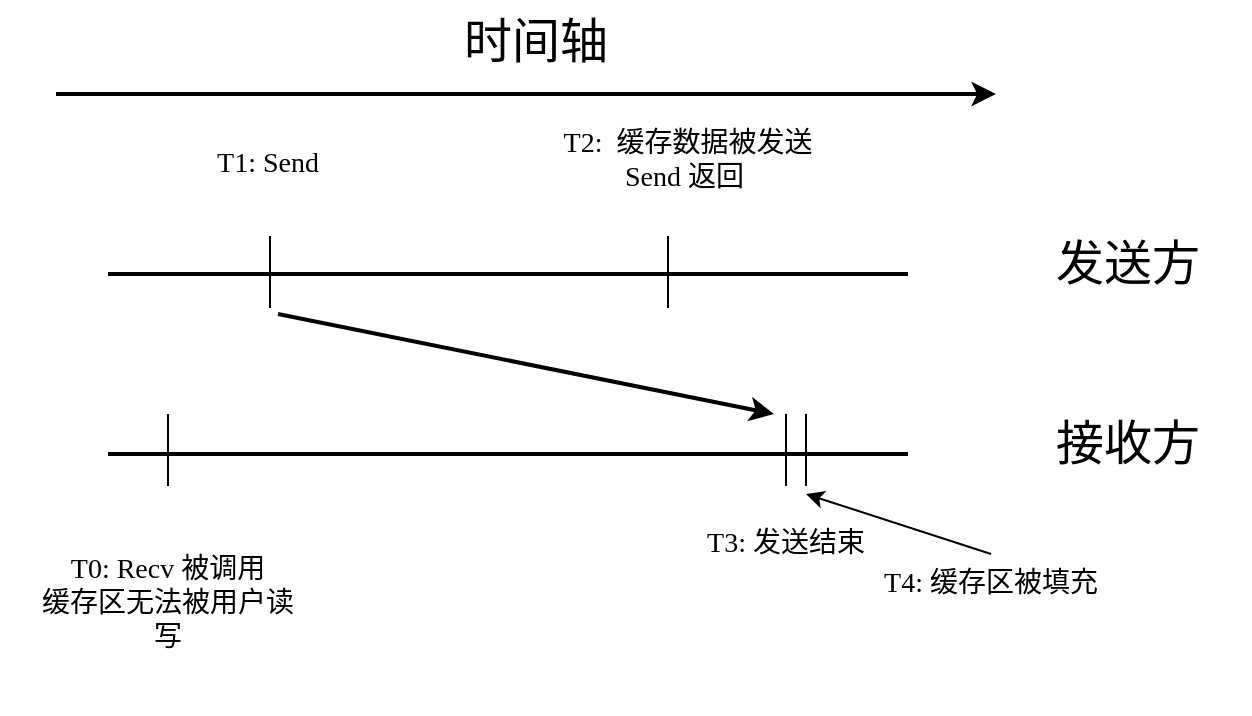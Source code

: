 <mxfile version="22.1.18" type="device">
  <diagram id="7onhE7s8I3OeBTNW9OX0" name="第 1 页">
    <mxGraphModel dx="852" dy="558" grid="0" gridSize="10" guides="1" tooltips="1" connect="1" arrows="1" fold="1" page="1" pageScale="1" pageWidth="827" pageHeight="1169" math="0" shadow="0">
      <root>
        <mxCell id="0" />
        <mxCell id="1" parent="0" />
        <mxCell id="9y_MhZ6LwUl3VcVE7A_6-1" value="" style="rounded=0;whiteSpace=wrap;html=1;strokeColor=none;fillColor=none;" parent="1" vertex="1">
          <mxGeometry x="146" y="103" width="625" height="357" as="geometry" />
        </mxCell>
        <mxCell id="LxJkTz2mR_KUnfyRF50h-3" value="" style="endArrow=none;html=1;rounded=0;fontSize=24;strokeWidth=2;fontFamily=Times New Roman;" parent="1" edge="1">
          <mxGeometry width="50" height="50" relative="1" as="geometry">
            <mxPoint x="200" y="240" as="sourcePoint" />
            <mxPoint x="600" y="240" as="targetPoint" />
          </mxGeometry>
        </mxCell>
        <mxCell id="LxJkTz2mR_KUnfyRF50h-4" value="&lt;span style=&quot;font-size: 24px;&quot;&gt;发送方&lt;/span&gt;" style="text;html=1;strokeColor=none;fillColor=none;align=center;verticalAlign=middle;whiteSpace=wrap;rounded=0;fontFamily=Times New Roman;" parent="1" vertex="1">
          <mxGeometry x="665" y="220" width="90" height="30" as="geometry" />
        </mxCell>
        <mxCell id="LxJkTz2mR_KUnfyRF50h-5" value="" style="endArrow=none;html=1;rounded=0;fontSize=24;strokeWidth=2;fontFamily=Times New Roman;" parent="1" edge="1">
          <mxGeometry width="50" height="50" relative="1" as="geometry">
            <mxPoint x="200" y="330" as="sourcePoint" />
            <mxPoint x="600" y="330" as="targetPoint" />
          </mxGeometry>
        </mxCell>
        <mxCell id="LxJkTz2mR_KUnfyRF50h-6" value="&lt;span style=&quot;font-size: 24px;&quot;&gt;接收方&lt;/span&gt;" style="text;html=1;strokeColor=none;fillColor=none;align=center;verticalAlign=middle;whiteSpace=wrap;rounded=0;fontFamily=Times New Roman;" parent="1" vertex="1">
          <mxGeometry x="665" y="310" width="90" height="30" as="geometry" />
        </mxCell>
        <mxCell id="LxJkTz2mR_KUnfyRF50h-11" value="" style="endArrow=none;html=1;rounded=0;fontSize=24;exitX=0.5;exitY=0;exitDx=0;exitDy=0;fontFamily=Times New Roman;" parent="1" edge="1">
          <mxGeometry width="50" height="50" relative="1" as="geometry">
            <mxPoint x="230" y="346" as="sourcePoint" />
            <mxPoint x="230" y="310" as="targetPoint" />
          </mxGeometry>
        </mxCell>
        <mxCell id="LxJkTz2mR_KUnfyRF50h-12" value="&lt;font style=&quot;font-size: 14px;&quot;&gt;T0: Recv 被调用&lt;br style=&quot;font-size: 14px;&quot;&gt;缓存区无法被用户读写&lt;/font&gt;" style="text;html=1;strokeColor=none;fillColor=none;align=center;verticalAlign=middle;whiteSpace=wrap;rounded=0;fontSize=14;fontFamily=Times New Roman;" parent="1" vertex="1">
          <mxGeometry x="160" y="370" width="140" height="70" as="geometry" />
        </mxCell>
        <mxCell id="LxJkTz2mR_KUnfyRF50h-13" value="&lt;span style=&quot;font-size: 14px;&quot;&gt;T1: Send&lt;/span&gt;" style="text;html=1;strokeColor=none;fillColor=none;align=center;verticalAlign=middle;whiteSpace=wrap;rounded=0;fontSize=14;fontFamily=Times New Roman;" parent="1" vertex="1">
          <mxGeometry x="210" y="170" width="140" height="30" as="geometry" />
        </mxCell>
        <mxCell id="LxJkTz2mR_KUnfyRF50h-14" value="" style="endArrow=none;html=1;rounded=0;fontSize=24;exitX=0.5;exitY=0;exitDx=0;exitDy=0;fontFamily=Times New Roman;" parent="1" edge="1">
          <mxGeometry width="50" height="50" relative="1" as="geometry">
            <mxPoint x="281" y="257" as="sourcePoint" />
            <mxPoint x="281" y="221" as="targetPoint" />
          </mxGeometry>
        </mxCell>
        <mxCell id="LxJkTz2mR_KUnfyRF50h-15" value="" style="endArrow=none;html=1;rounded=0;fontSize=24;exitX=0.5;exitY=0;exitDx=0;exitDy=0;fontFamily=Times New Roman;" parent="1" edge="1">
          <mxGeometry width="50" height="50" relative="1" as="geometry">
            <mxPoint x="539" y="346" as="sourcePoint" />
            <mxPoint x="539" y="310" as="targetPoint" />
          </mxGeometry>
        </mxCell>
        <mxCell id="LxJkTz2mR_KUnfyRF50h-16" value="" style="endArrow=classic;html=1;rounded=0;fontSize=14;strokeWidth=2;fontFamily=Times New Roman;" parent="1" edge="1">
          <mxGeometry width="50" height="50" relative="1" as="geometry">
            <mxPoint x="174" y="150" as="sourcePoint" />
            <mxPoint x="644" y="150" as="targetPoint" />
          </mxGeometry>
        </mxCell>
        <mxCell id="LxJkTz2mR_KUnfyRF50h-17" value="时间轴" style="text;html=1;strokeColor=none;fillColor=none;align=center;verticalAlign=middle;whiteSpace=wrap;rounded=0;fontSize=24;fontFamily=Times New Roman;" parent="1" vertex="1">
          <mxGeometry x="369" y="109" width="90" height="30" as="geometry" />
        </mxCell>
        <mxCell id="LxJkTz2mR_KUnfyRF50h-18" value="&lt;span style=&quot;font-size: 14px;&quot;&gt;T2:&amp;nbsp; 缓存数据被发送&lt;br style=&quot;font-size: 14px;&quot;&gt;Send 返回&amp;nbsp;&lt;/span&gt;" style="text;html=1;strokeColor=none;fillColor=none;align=center;verticalAlign=middle;whiteSpace=wrap;rounded=0;fontSize=14;fontFamily=Times New Roman;" parent="1" vertex="1">
          <mxGeometry x="410" y="164" width="160" height="38" as="geometry" />
        </mxCell>
        <mxCell id="LxJkTz2mR_KUnfyRF50h-19" value="" style="endArrow=none;html=1;rounded=0;fontSize=24;exitX=0.5;exitY=0;exitDx=0;exitDy=0;fontFamily=Times New Roman;" parent="1" edge="1">
          <mxGeometry width="50" height="50" relative="1" as="geometry">
            <mxPoint x="480" y="257" as="sourcePoint" />
            <mxPoint x="480" y="221" as="targetPoint" />
          </mxGeometry>
        </mxCell>
        <mxCell id="LxJkTz2mR_KUnfyRF50h-20" value="&lt;font style=&quot;font-size: 14px;&quot;&gt;T3: 发送结束&lt;br style=&quot;font-size: 14px;&quot;&gt;&lt;/font&gt;" style="text;html=1;strokeColor=none;fillColor=none;align=center;verticalAlign=middle;whiteSpace=wrap;rounded=0;fontSize=14;fontFamily=Times New Roman;" parent="1" vertex="1">
          <mxGeometry x="469" y="360" width="140" height="30" as="geometry" />
        </mxCell>
        <mxCell id="LxJkTz2mR_KUnfyRF50h-22" value="&lt;font style=&quot;font-size: 14px;&quot;&gt;T4: 缓存区被填充&lt;br style=&quot;font-size: 14px;&quot;&gt;&lt;/font&gt;" style="text;html=1;strokeColor=none;fillColor=none;align=center;verticalAlign=middle;whiteSpace=wrap;rounded=0;fontSize=14;fontFamily=Times New Roman;" parent="1" vertex="1">
          <mxGeometry x="559" y="380" width="165" height="30" as="geometry" />
        </mxCell>
        <mxCell id="LxJkTz2mR_KUnfyRF50h-23" value="" style="endArrow=none;html=1;rounded=0;fontSize=24;exitX=0.5;exitY=0;exitDx=0;exitDy=0;fontFamily=Times New Roman;" parent="1" edge="1">
          <mxGeometry width="50" height="50" relative="1" as="geometry">
            <mxPoint x="549" y="346" as="sourcePoint" />
            <mxPoint x="549" y="310" as="targetPoint" />
          </mxGeometry>
        </mxCell>
        <mxCell id="LxJkTz2mR_KUnfyRF50h-24" value="" style="endArrow=classic;html=1;rounded=0;fontSize=24;exitX=0.5;exitY=0;exitDx=0;exitDy=0;fontFamily=Times New Roman;" parent="1" source="LxJkTz2mR_KUnfyRF50h-22" edge="1">
          <mxGeometry width="50" height="50" relative="1" as="geometry">
            <mxPoint x="809" y="560" as="sourcePoint" />
            <mxPoint x="549" y="350" as="targetPoint" />
          </mxGeometry>
        </mxCell>
        <mxCell id="LxJkTz2mR_KUnfyRF50h-25" value="" style="endArrow=classic;html=1;rounded=0;strokeWidth=2;fontSize=14;fontFamily=Times New Roman;" parent="1" edge="1">
          <mxGeometry width="50" height="50" relative="1" as="geometry">
            <mxPoint x="285" y="260" as="sourcePoint" />
            <mxPoint x="533" y="310" as="targetPoint" />
          </mxGeometry>
        </mxCell>
      </root>
    </mxGraphModel>
  </diagram>
</mxfile>
